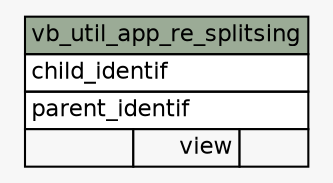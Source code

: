// dot 2.40.1 on Linux 5.0.0-36-generic
// SchemaSpy rev Unknown
digraph "vb_util_app_re_splitsing" {
  graph [
    rankdir="RL"
    bgcolor="#f7f7f7"
    nodesep="0.18"
    ranksep="0.46"
    fontname="Helvetica"
    fontsize="11"
  ];
  node [
    fontname="Helvetica"
    fontsize="11"
    shape="plaintext"
  ];
  edge [
    arrowsize="0.8"
  ];
  "vb_util_app_re_splitsing" [
    label=<
    <TABLE BORDER="0" CELLBORDER="1" CELLSPACING="0" BGCOLOR="#ffffff">
      <TR><TD COLSPAN="3" BGCOLOR="#9bab96" ALIGN="CENTER">vb_util_app_re_splitsing</TD></TR>
      <TR><TD PORT="child_identif" COLSPAN="3" ALIGN="LEFT">child_identif</TD></TR>
      <TR><TD PORT="parent_identif" COLSPAN="3" ALIGN="LEFT">parent_identif</TD></TR>
      <TR><TD ALIGN="LEFT" BGCOLOR="#f7f7f7">  </TD><TD ALIGN="RIGHT" BGCOLOR="#f7f7f7">view</TD><TD ALIGN="RIGHT" BGCOLOR="#f7f7f7">  </TD></TR>
    </TABLE>>
    URL="tables/vb_util_app_re_splitsing.html"
    tooltip="vb_util_app_re_splitsing"
  ];
}
